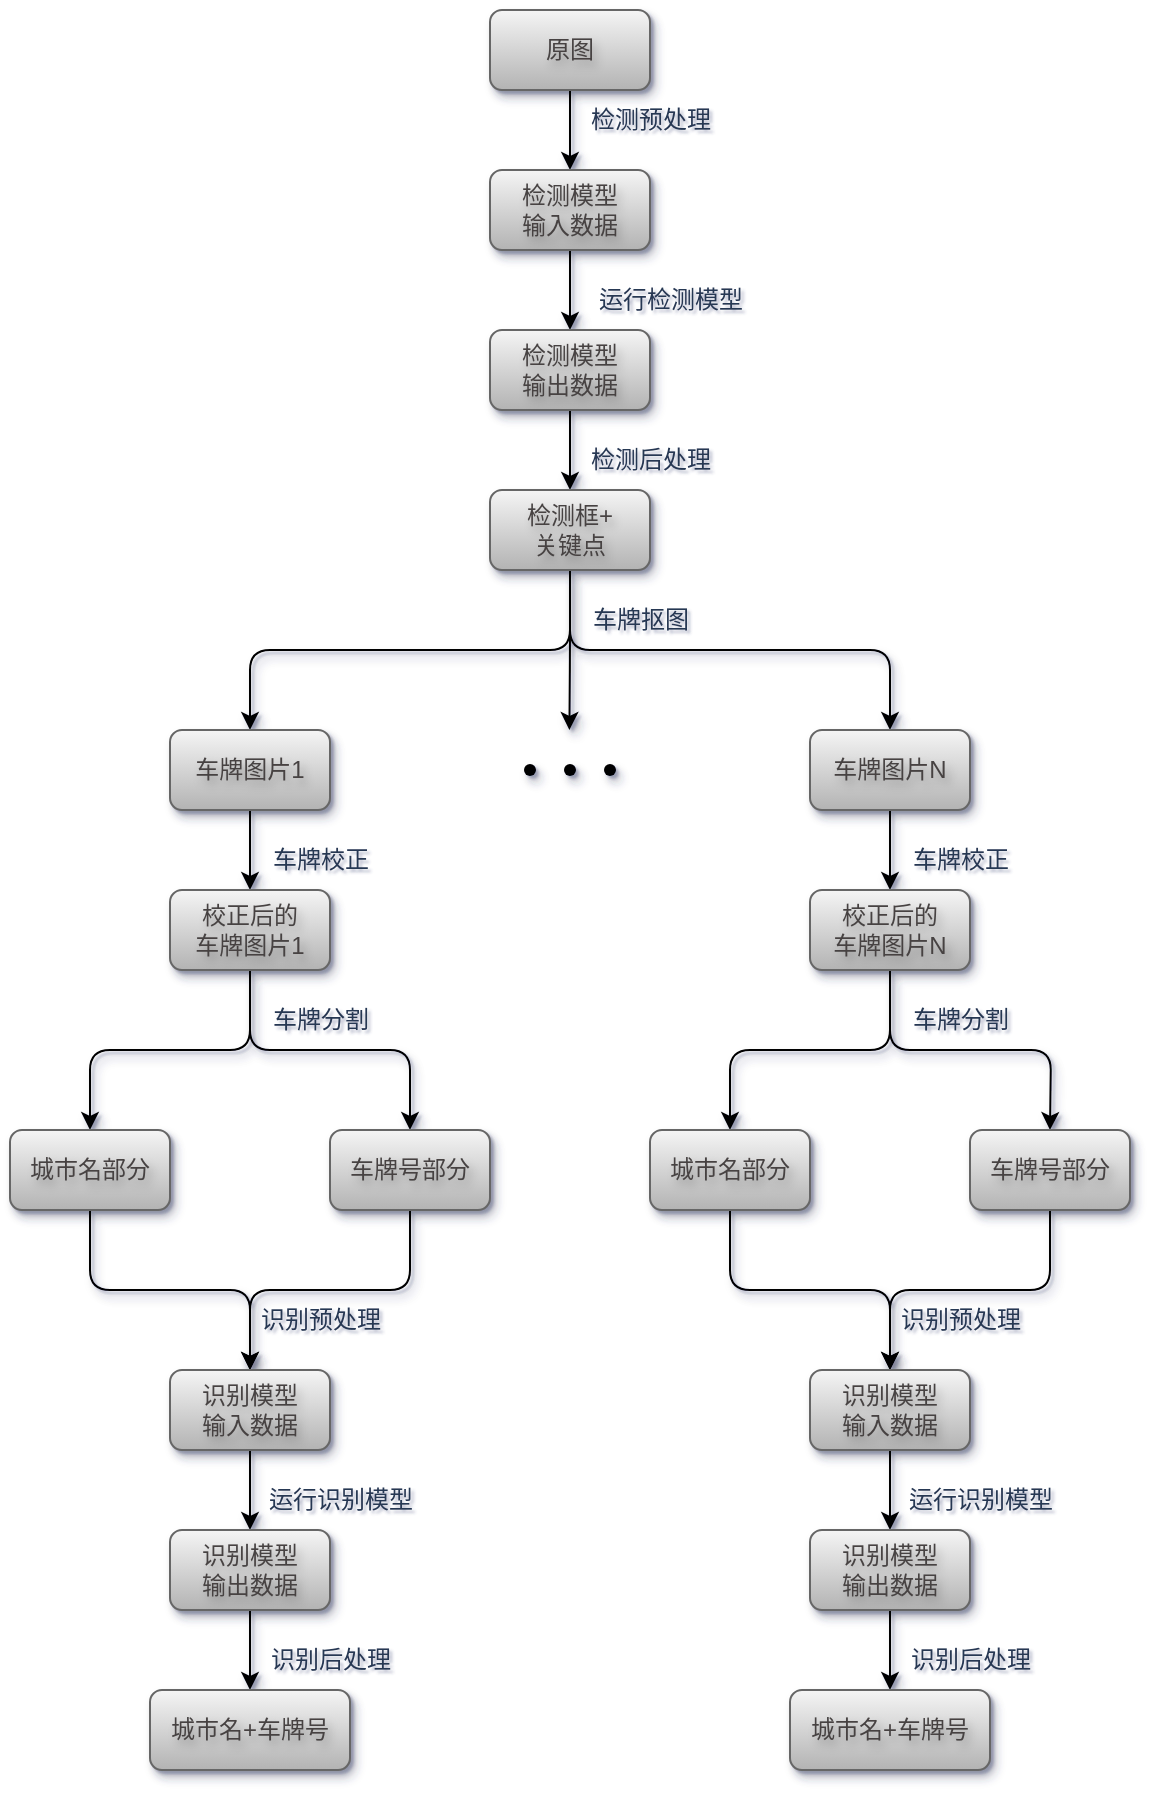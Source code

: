 <mxfile version="24.4.0" type="device">
  <diagram name="第 1 页" id="gukhIfx1tduKcbyZioU3">
    <mxGraphModel dx="1405" dy="833" grid="0" gridSize="10" guides="1" tooltips="1" connect="1" arrows="1" fold="1" page="1" pageScale="1" pageWidth="980" pageHeight="1390" math="0" shadow="1">
      <root>
        <mxCell id="0" />
        <mxCell id="1" parent="0" />
        <mxCell id="gQqT9drHOrO4Mk1bwBxu-59" value="" style="edgeStyle=orthogonalEdgeStyle;rounded=1;orthogonalLoop=1;jettySize=auto;html=1;shadow=1;" edge="1" parent="1" source="gQqT9drHOrO4Mk1bwBxu-55" target="gQqT9drHOrO4Mk1bwBxu-56">
          <mxGeometry relative="1" as="geometry" />
        </mxCell>
        <mxCell id="gQqT9drHOrO4Mk1bwBxu-55" value="原图" style="rounded=1;whiteSpace=wrap;html=1;shadow=1;fillStyle=auto;fillColor=#f5f5f5;gradientColor=#b3b3b3;strokeColor=#666666;labelBackgroundColor=none;textShadow=1;fontColor=#474343;" vertex="1" parent="1">
          <mxGeometry x="254" y="11" width="80" height="40" as="geometry" />
        </mxCell>
        <mxCell id="gQqT9drHOrO4Mk1bwBxu-60" value="" style="edgeStyle=orthogonalEdgeStyle;rounded=1;orthogonalLoop=1;jettySize=auto;html=1;shadow=1;" edge="1" parent="1" source="gQqT9drHOrO4Mk1bwBxu-56" target="gQqT9drHOrO4Mk1bwBxu-57">
          <mxGeometry relative="1" as="geometry" />
        </mxCell>
        <mxCell id="gQqT9drHOrO4Mk1bwBxu-56" value="检测模型&lt;div&gt;输入数据&lt;/div&gt;" style="rounded=1;whiteSpace=wrap;html=1;shadow=1;fillColor=#f5f5f5;gradientColor=#b3b3b3;strokeColor=#666666;labelBackgroundColor=none;textShadow=1;fontColor=#474343;" vertex="1" parent="1">
          <mxGeometry x="254" y="91" width="80" height="40" as="geometry" />
        </mxCell>
        <mxCell id="gQqT9drHOrO4Mk1bwBxu-61" value="" style="edgeStyle=orthogonalEdgeStyle;rounded=1;orthogonalLoop=1;jettySize=auto;html=1;shadow=1;" edge="1" parent="1" source="gQqT9drHOrO4Mk1bwBxu-57" target="gQqT9drHOrO4Mk1bwBxu-58">
          <mxGeometry relative="1" as="geometry" />
        </mxCell>
        <mxCell id="gQqT9drHOrO4Mk1bwBxu-57" value="检测模型&lt;div&gt;输出数据&lt;/div&gt;" style="rounded=1;whiteSpace=wrap;html=1;shadow=1;fillColor=#f5f5f5;gradientColor=#b3b3b3;strokeColor=#666666;labelBackgroundColor=none;textShadow=1;fontColor=#474343;" vertex="1" parent="1">
          <mxGeometry x="254" y="171" width="80" height="40" as="geometry" />
        </mxCell>
        <mxCell id="gQqT9drHOrO4Mk1bwBxu-71" style="edgeStyle=orthogonalEdgeStyle;rounded=1;orthogonalLoop=1;jettySize=auto;html=1;exitX=0.5;exitY=1;exitDx=0;exitDy=0;entryX=0.5;entryY=0;entryDx=0;entryDy=0;shadow=1;" edge="1" parent="1" source="gQqT9drHOrO4Mk1bwBxu-58" target="gQqT9drHOrO4Mk1bwBxu-67">
          <mxGeometry relative="1" as="geometry" />
        </mxCell>
        <mxCell id="gQqT9drHOrO4Mk1bwBxu-72" style="edgeStyle=orthogonalEdgeStyle;rounded=1;orthogonalLoop=1;jettySize=auto;html=1;exitX=0.5;exitY=1;exitDx=0;exitDy=0;entryX=0.5;entryY=0;entryDx=0;entryDy=0;shadow=1;" edge="1" parent="1" source="gQqT9drHOrO4Mk1bwBxu-58" target="gQqT9drHOrO4Mk1bwBxu-66">
          <mxGeometry relative="1" as="geometry" />
        </mxCell>
        <mxCell id="gQqT9drHOrO4Mk1bwBxu-106" style="edgeStyle=orthogonalEdgeStyle;rounded=1;orthogonalLoop=1;jettySize=auto;html=1;exitX=0.5;exitY=1;exitDx=0;exitDy=0;shadow=1;" edge="1" parent="1" source="gQqT9drHOrO4Mk1bwBxu-58">
          <mxGeometry relative="1" as="geometry">
            <mxPoint x="293.706" y="371" as="targetPoint" />
          </mxGeometry>
        </mxCell>
        <mxCell id="gQqT9drHOrO4Mk1bwBxu-58" value="检测框+&lt;div&gt;关键点&lt;/div&gt;" style="rounded=1;whiteSpace=wrap;html=1;shadow=1;fillColor=#f5f5f5;gradientColor=#b3b3b3;strokeColor=#666666;labelBackgroundColor=none;textShadow=1;fontColor=#474343;" vertex="1" parent="1">
          <mxGeometry x="254" y="251" width="80" height="40" as="geometry" />
        </mxCell>
        <mxCell id="gQqT9drHOrO4Mk1bwBxu-62" value="检测预处理" style="text;html=1;align=center;verticalAlign=middle;resizable=0;points=[];autosize=1;strokeColor=none;fillColor=none;shadow=1;rounded=1;fontFamily=Georgia;fontColor=#273753;" vertex="1" parent="1">
          <mxGeometry x="295" y="53" width="78" height="26" as="geometry" />
        </mxCell>
        <mxCell id="gQqT9drHOrO4Mk1bwBxu-64" value="运行检测模型" style="text;html=1;align=center;verticalAlign=middle;resizable=0;points=[];autosize=1;strokeColor=none;fillColor=none;shadow=1;rounded=1;fontFamily=Georgia;fontColor=#273753;" vertex="1" parent="1">
          <mxGeometry x="299" y="143" width="90" height="26" as="geometry" />
        </mxCell>
        <mxCell id="gQqT9drHOrO4Mk1bwBxu-65" value="检测后处理" style="text;html=1;align=center;verticalAlign=middle;resizable=0;points=[];autosize=1;strokeColor=none;fillColor=none;shadow=1;rounded=1;fontFamily=Georgia;fontColor=#273753;" vertex="1" parent="1">
          <mxGeometry x="295" y="223" width="78" height="26" as="geometry" />
        </mxCell>
        <mxCell id="gQqT9drHOrO4Mk1bwBxu-76" value="" style="edgeStyle=orthogonalEdgeStyle;rounded=1;orthogonalLoop=1;jettySize=auto;html=1;shadow=1;" edge="1" parent="1" source="gQqT9drHOrO4Mk1bwBxu-66" target="gQqT9drHOrO4Mk1bwBxu-74">
          <mxGeometry relative="1" as="geometry" />
        </mxCell>
        <mxCell id="gQqT9drHOrO4Mk1bwBxu-66" value="车牌图片1" style="rounded=1;whiteSpace=wrap;html=1;shadow=1;fillColor=#f5f5f5;gradientColor=#b3b3b3;strokeColor=#666666;labelBackgroundColor=none;textShadow=1;fontColor=#474343;" vertex="1" parent="1">
          <mxGeometry x="94" y="371" width="80" height="40" as="geometry" />
        </mxCell>
        <mxCell id="gQqT9drHOrO4Mk1bwBxu-77" value="" style="edgeStyle=orthogonalEdgeStyle;rounded=1;orthogonalLoop=1;jettySize=auto;html=1;shadow=1;" edge="1" parent="1" source="gQqT9drHOrO4Mk1bwBxu-67" target="gQqT9drHOrO4Mk1bwBxu-75">
          <mxGeometry relative="1" as="geometry" />
        </mxCell>
        <mxCell id="gQqT9drHOrO4Mk1bwBxu-67" value="车牌图片N" style="rounded=1;whiteSpace=wrap;html=1;shadow=1;fillColor=#f5f5f5;gradientColor=#b3b3b3;strokeColor=#666666;labelBackgroundColor=none;textShadow=1;fontColor=#474343;" vertex="1" parent="1">
          <mxGeometry x="414" y="371" width="80" height="40" as="geometry" />
        </mxCell>
        <mxCell id="gQqT9drHOrO4Mk1bwBxu-68" value="" style="shape=waypoint;size=6;pointerEvents=1;points=[];fillColor=none;resizable=0;rotatable=0;perimeter=centerPerimeter;snapToPoint=1;shadow=1;rounded=1;" vertex="1" parent="1">
          <mxGeometry x="264" y="381" width="20" height="20" as="geometry" />
        </mxCell>
        <mxCell id="gQqT9drHOrO4Mk1bwBxu-69" value="" style="shape=waypoint;size=6;pointerEvents=1;points=[];fillColor=none;resizable=0;rotatable=0;perimeter=centerPerimeter;snapToPoint=1;shadow=1;rounded=1;" vertex="1" parent="1">
          <mxGeometry x="284" y="381" width="20" height="20" as="geometry" />
        </mxCell>
        <mxCell id="gQqT9drHOrO4Mk1bwBxu-70" value="" style="shape=waypoint;size=6;pointerEvents=1;points=[];fillColor=none;resizable=0;rotatable=0;perimeter=centerPerimeter;snapToPoint=1;shadow=1;rounded=1;" vertex="1" parent="1">
          <mxGeometry x="304" y="381" width="20" height="20" as="geometry" />
        </mxCell>
        <mxCell id="gQqT9drHOrO4Mk1bwBxu-84" style="edgeStyle=orthogonalEdgeStyle;rounded=1;orthogonalLoop=1;jettySize=auto;html=1;exitX=0.5;exitY=1;exitDx=0;exitDy=0;entryX=0.5;entryY=0;entryDx=0;entryDy=0;shadow=1;" edge="1" parent="1" source="gQqT9drHOrO4Mk1bwBxu-74" target="gQqT9drHOrO4Mk1bwBxu-83">
          <mxGeometry relative="1" as="geometry" />
        </mxCell>
        <mxCell id="gQqT9drHOrO4Mk1bwBxu-85" style="edgeStyle=orthogonalEdgeStyle;rounded=1;orthogonalLoop=1;jettySize=auto;html=1;exitX=0.5;exitY=1;exitDx=0;exitDy=0;entryX=0.5;entryY=0;entryDx=0;entryDy=0;shadow=1;" edge="1" parent="1" source="gQqT9drHOrO4Mk1bwBxu-74" target="gQqT9drHOrO4Mk1bwBxu-82">
          <mxGeometry relative="1" as="geometry" />
        </mxCell>
        <mxCell id="gQqT9drHOrO4Mk1bwBxu-74" value="校正后的&lt;div&gt;车牌图片1&lt;/div&gt;" style="rounded=1;whiteSpace=wrap;html=1;shadow=1;fillColor=#f5f5f5;gradientColor=#b3b3b3;strokeColor=#666666;labelBackgroundColor=none;textShadow=1;fontColor=#474343;" vertex="1" parent="1">
          <mxGeometry x="94" y="451" width="80" height="40" as="geometry" />
        </mxCell>
        <mxCell id="gQqT9drHOrO4Mk1bwBxu-88" style="edgeStyle=orthogonalEdgeStyle;rounded=1;orthogonalLoop=1;jettySize=auto;html=1;exitX=0.5;exitY=1;exitDx=0;exitDy=0;entryX=0.5;entryY=0;entryDx=0;entryDy=0;shadow=1;" edge="1" parent="1" source="gQqT9drHOrO4Mk1bwBxu-75" target="gQqT9drHOrO4Mk1bwBxu-86">
          <mxGeometry relative="1" as="geometry" />
        </mxCell>
        <mxCell id="gQqT9drHOrO4Mk1bwBxu-89" style="edgeStyle=orthogonalEdgeStyle;rounded=1;orthogonalLoop=1;jettySize=auto;html=1;exitX=0.5;exitY=1;exitDx=0;exitDy=0;entryX=0.5;entryY=0;entryDx=0;entryDy=0;shadow=1;" edge="1" parent="1" source="gQqT9drHOrO4Mk1bwBxu-75">
          <mxGeometry relative="1" as="geometry">
            <mxPoint x="534" y="571" as="targetPoint" />
          </mxGeometry>
        </mxCell>
        <mxCell id="gQqT9drHOrO4Mk1bwBxu-75" value="校正后的&lt;div&gt;车牌图片N&lt;/div&gt;" style="rounded=1;whiteSpace=wrap;html=1;shadow=1;fillColor=#f5f5f5;gradientColor=#b3b3b3;strokeColor=#666666;labelBackgroundColor=none;textShadow=1;fontColor=#474343;" vertex="1" parent="1">
          <mxGeometry x="414" y="451" width="80" height="40" as="geometry" />
        </mxCell>
        <mxCell id="gQqT9drHOrO4Mk1bwBxu-78" value="车牌抠图" style="text;html=1;align=center;verticalAlign=middle;resizable=0;points=[];autosize=1;strokeColor=none;fillColor=none;shadow=1;rounded=1;fontFamily=Georgia;fontColor=#273753;" vertex="1" parent="1">
          <mxGeometry x="296" y="303" width="66" height="26" as="geometry" />
        </mxCell>
        <mxCell id="gQqT9drHOrO4Mk1bwBxu-79" value="车牌校正" style="text;html=1;align=center;verticalAlign=middle;resizable=0;points=[];autosize=1;strokeColor=none;fillColor=none;shadow=1;rounded=1;fontFamily=Georgia;fontColor=#273753;" vertex="1" parent="1">
          <mxGeometry x="136" y="423" width="66" height="26" as="geometry" />
        </mxCell>
        <mxCell id="gQqT9drHOrO4Mk1bwBxu-81" value="车牌校正" style="text;html=1;align=center;verticalAlign=middle;resizable=0;points=[];autosize=1;strokeColor=none;fillColor=none;shadow=1;rounded=1;fontFamily=Georgia;fontColor=#273753;" vertex="1" parent="1">
          <mxGeometry x="456" y="423" width="66" height="26" as="geometry" />
        </mxCell>
        <mxCell id="gQqT9drHOrO4Mk1bwBxu-91" style="edgeStyle=orthogonalEdgeStyle;rounded=1;orthogonalLoop=1;jettySize=auto;html=1;exitX=0.5;exitY=1;exitDx=0;exitDy=0;entryX=0.5;entryY=0;entryDx=0;entryDy=0;shadow=1;" edge="1" parent="1" source="gQqT9drHOrO4Mk1bwBxu-82" target="gQqT9drHOrO4Mk1bwBxu-90">
          <mxGeometry relative="1" as="geometry" />
        </mxCell>
        <mxCell id="gQqT9drHOrO4Mk1bwBxu-82" value="城市名部分" style="rounded=1;whiteSpace=wrap;html=1;shadow=1;fillColor=#f5f5f5;gradientColor=#b3b3b3;strokeColor=#666666;labelBackgroundColor=none;textShadow=1;fontColor=#474343;" vertex="1" parent="1">
          <mxGeometry x="14" y="571" width="80" height="40" as="geometry" />
        </mxCell>
        <mxCell id="gQqT9drHOrO4Mk1bwBxu-92" style="edgeStyle=orthogonalEdgeStyle;rounded=1;orthogonalLoop=1;jettySize=auto;html=1;exitX=0.5;exitY=1;exitDx=0;exitDy=0;entryX=0.5;entryY=0;entryDx=0;entryDy=0;shadow=1;" edge="1" parent="1" source="gQqT9drHOrO4Mk1bwBxu-83" target="gQqT9drHOrO4Mk1bwBxu-90">
          <mxGeometry relative="1" as="geometry" />
        </mxCell>
        <mxCell id="gQqT9drHOrO4Mk1bwBxu-83" value="车牌号部分" style="rounded=1;whiteSpace=wrap;html=1;shadow=1;fillColor=#f5f5f5;gradientColor=#b3b3b3;strokeColor=#666666;labelBackgroundColor=none;textShadow=1;fontColor=#474343;" vertex="1" parent="1">
          <mxGeometry x="174" y="571" width="80" height="40" as="geometry" />
        </mxCell>
        <mxCell id="gQqT9drHOrO4Mk1bwBxu-94" style="edgeStyle=orthogonalEdgeStyle;rounded=1;orthogonalLoop=1;jettySize=auto;html=1;exitX=0.5;exitY=1;exitDx=0;exitDy=0;entryX=0.5;entryY=0;entryDx=0;entryDy=0;shadow=1;" edge="1" parent="1" source="gQqT9drHOrO4Mk1bwBxu-86" target="gQqT9drHOrO4Mk1bwBxu-93">
          <mxGeometry relative="1" as="geometry" />
        </mxCell>
        <mxCell id="gQqT9drHOrO4Mk1bwBxu-86" value="城市名部分" style="rounded=1;whiteSpace=wrap;html=1;shadow=1;fillColor=#f5f5f5;gradientColor=#b3b3b3;strokeColor=#666666;labelBackgroundColor=none;textShadow=1;fontColor=#474343;" vertex="1" parent="1">
          <mxGeometry x="334" y="571" width="80" height="40" as="geometry" />
        </mxCell>
        <mxCell id="gQqT9drHOrO4Mk1bwBxu-95" style="edgeStyle=orthogonalEdgeStyle;rounded=1;orthogonalLoop=1;jettySize=auto;html=1;exitX=0.5;exitY=1;exitDx=0;exitDy=0;entryX=0.5;entryY=0;entryDx=0;entryDy=0;shadow=1;" edge="1" parent="1" source="gQqT9drHOrO4Mk1bwBxu-87" target="gQqT9drHOrO4Mk1bwBxu-93">
          <mxGeometry relative="1" as="geometry">
            <mxPoint x="534" y="611" as="sourcePoint" />
            <Array as="points">
              <mxPoint x="534" y="651" />
              <mxPoint x="454" y="651" />
            </Array>
          </mxGeometry>
        </mxCell>
        <mxCell id="gQqT9drHOrO4Mk1bwBxu-87" value="车牌号部分" style="rounded=1;whiteSpace=wrap;html=1;shadow=1;fillColor=#f5f5f5;gradientColor=#b3b3b3;strokeColor=#666666;labelBackgroundColor=none;textShadow=1;fontColor=#474343;" vertex="1" parent="1">
          <mxGeometry x="494" y="571" width="80" height="40" as="geometry" />
        </mxCell>
        <mxCell id="gQqT9drHOrO4Mk1bwBxu-99" value="" style="edgeStyle=orthogonalEdgeStyle;rounded=1;orthogonalLoop=1;jettySize=auto;html=1;shadow=1;" edge="1" parent="1" source="gQqT9drHOrO4Mk1bwBxu-90" target="gQqT9drHOrO4Mk1bwBxu-96">
          <mxGeometry relative="1" as="geometry" />
        </mxCell>
        <mxCell id="gQqT9drHOrO4Mk1bwBxu-90" value="识别模型&lt;div&gt;输入数据&lt;/div&gt;" style="rounded=1;whiteSpace=wrap;html=1;shadow=1;fillColor=#f5f5f5;gradientColor=#b3b3b3;strokeColor=#666666;labelBackgroundColor=none;textShadow=1;fontColor=#474343;" vertex="1" parent="1">
          <mxGeometry x="94" y="691" width="80" height="40" as="geometry" />
        </mxCell>
        <mxCell id="gQqT9drHOrO4Mk1bwBxu-100" value="" style="edgeStyle=orthogonalEdgeStyle;rounded=1;orthogonalLoop=1;jettySize=auto;html=1;shadow=1;" edge="1" parent="1" source="gQqT9drHOrO4Mk1bwBxu-93" target="gQqT9drHOrO4Mk1bwBxu-98">
          <mxGeometry relative="1" as="geometry" />
        </mxCell>
        <mxCell id="gQqT9drHOrO4Mk1bwBxu-93" value="识别模型&lt;div&gt;输入数据&lt;/div&gt;" style="rounded=1;whiteSpace=wrap;html=1;shadow=1;fillColor=#f5f5f5;gradientColor=#b3b3b3;strokeColor=#666666;labelBackgroundColor=none;textShadow=1;fontColor=#474343;" vertex="1" parent="1">
          <mxGeometry x="414" y="691" width="80" height="40" as="geometry" />
        </mxCell>
        <mxCell id="gQqT9drHOrO4Mk1bwBxu-102" value="" style="edgeStyle=orthogonalEdgeStyle;rounded=1;orthogonalLoop=1;jettySize=auto;html=1;shadow=1;" edge="1" parent="1" source="gQqT9drHOrO4Mk1bwBxu-96" target="gQqT9drHOrO4Mk1bwBxu-101">
          <mxGeometry relative="1" as="geometry" />
        </mxCell>
        <mxCell id="gQqT9drHOrO4Mk1bwBxu-96" value="识别模型&lt;div&gt;输出数据&lt;/div&gt;" style="rounded=1;whiteSpace=wrap;html=1;shadow=1;fillColor=#f5f5f5;gradientColor=#b3b3b3;strokeColor=#666666;labelBackgroundColor=none;textShadow=1;fontColor=#474343;" vertex="1" parent="1">
          <mxGeometry x="94" y="771" width="80" height="40" as="geometry" />
        </mxCell>
        <mxCell id="gQqT9drHOrO4Mk1bwBxu-104" value="" style="edgeStyle=orthogonalEdgeStyle;rounded=1;orthogonalLoop=1;jettySize=auto;html=1;shadow=1;" edge="1" parent="1" source="gQqT9drHOrO4Mk1bwBxu-98" target="gQqT9drHOrO4Mk1bwBxu-103">
          <mxGeometry relative="1" as="geometry" />
        </mxCell>
        <mxCell id="gQqT9drHOrO4Mk1bwBxu-98" value="识别模型&lt;div&gt;输出数据&lt;/div&gt;" style="rounded=1;whiteSpace=wrap;html=1;shadow=1;fillColor=#f5f5f5;gradientColor=#b3b3b3;strokeColor=#666666;labelBackgroundColor=none;textShadow=1;fontColor=#474343;" vertex="1" parent="1">
          <mxGeometry x="414" y="771" width="80" height="40" as="geometry" />
        </mxCell>
        <mxCell id="gQqT9drHOrO4Mk1bwBxu-101" value="城市名+车牌号" style="rounded=1;whiteSpace=wrap;html=1;shadow=1;fillColor=#f5f5f5;gradientColor=#b3b3b3;strokeColor=#666666;labelBackgroundColor=none;textShadow=1;fontColor=#474343;" vertex="1" parent="1">
          <mxGeometry x="84" y="851" width="100" height="40" as="geometry" />
        </mxCell>
        <mxCell id="gQqT9drHOrO4Mk1bwBxu-103" value="城市名+车牌号" style="rounded=1;whiteSpace=wrap;html=1;shadow=1;fillColor=#f5f5f5;gradientColor=#b3b3b3;strokeColor=#666666;labelBackgroundColor=none;textShadow=1;fontColor=#474343;" vertex="1" parent="1">
          <mxGeometry x="404" y="851" width="100" height="40" as="geometry" />
        </mxCell>
        <mxCell id="gQqT9drHOrO4Mk1bwBxu-107" value="车牌分割" style="text;html=1;align=center;verticalAlign=middle;resizable=0;points=[];autosize=1;strokeColor=none;fillColor=none;shadow=1;rounded=1;fontFamily=Georgia;fontColor=#273753;" vertex="1" parent="1">
          <mxGeometry x="456" y="503" width="66" height="26" as="geometry" />
        </mxCell>
        <mxCell id="gQqT9drHOrO4Mk1bwBxu-108" value="车牌分割" style="text;html=1;align=center;verticalAlign=middle;resizable=0;points=[];autosize=1;strokeColor=none;fillColor=none;shadow=1;rounded=1;fontFamily=Georgia;fontColor=#273753;" vertex="1" parent="1">
          <mxGeometry x="136" y="503" width="66" height="26" as="geometry" />
        </mxCell>
        <mxCell id="gQqT9drHOrO4Mk1bwBxu-109" value="识别预处理" style="text;html=1;align=center;verticalAlign=middle;resizable=0;points=[];autosize=1;strokeColor=none;fillColor=none;shadow=1;rounded=1;fontFamily=Georgia;fontColor=#273753;" vertex="1" parent="1">
          <mxGeometry x="130" y="653" width="78" height="26" as="geometry" />
        </mxCell>
        <mxCell id="gQqT9drHOrO4Mk1bwBxu-110" value="识别预处理" style="text;html=1;align=center;verticalAlign=middle;resizable=0;points=[];autosize=1;strokeColor=none;fillColor=none;shadow=1;rounded=1;fontFamily=Georgia;fontColor=#273753;" vertex="1" parent="1">
          <mxGeometry x="450" y="653" width="78" height="26" as="geometry" />
        </mxCell>
        <mxCell id="gQqT9drHOrO4Mk1bwBxu-111" value="运行识别模型" style="text;html=1;align=center;verticalAlign=middle;resizable=0;points=[];autosize=1;strokeColor=none;fillColor=none;shadow=1;rounded=1;fontFamily=Georgia;fontColor=#273753;" vertex="1" parent="1">
          <mxGeometry x="134" y="743" width="90" height="26" as="geometry" />
        </mxCell>
        <mxCell id="gQqT9drHOrO4Mk1bwBxu-112" value="识别后处理" style="text;html=1;align=center;verticalAlign=middle;resizable=0;points=[];autosize=1;strokeColor=none;fillColor=none;shadow=1;rounded=1;fontFamily=Georgia;fontColor=#273753;" vertex="1" parent="1">
          <mxGeometry x="135" y="823" width="78" height="26" as="geometry" />
        </mxCell>
        <mxCell id="gQqT9drHOrO4Mk1bwBxu-113" value="运行识别模型" style="text;html=1;align=center;verticalAlign=middle;resizable=0;points=[];autosize=1;strokeColor=none;fillColor=none;shadow=1;rounded=1;fontFamily=Georgia;fontColor=#273753;" vertex="1" parent="1">
          <mxGeometry x="454" y="743" width="90" height="26" as="geometry" />
        </mxCell>
        <mxCell id="gQqT9drHOrO4Mk1bwBxu-114" value="识别后处理" style="text;html=1;align=center;verticalAlign=middle;resizable=0;points=[];autosize=1;strokeColor=none;fillColor=none;shadow=1;rounded=1;fontFamily=Georgia;fontColor=#273753;" vertex="1" parent="1">
          <mxGeometry x="455" y="823" width="78" height="26" as="geometry" />
        </mxCell>
      </root>
    </mxGraphModel>
  </diagram>
</mxfile>
